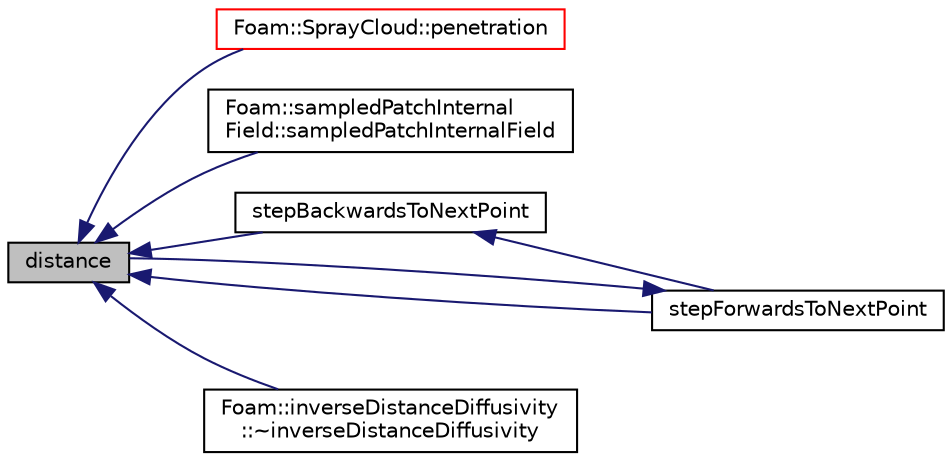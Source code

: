 digraph "distance"
{
  bgcolor="transparent";
  edge [fontname="Helvetica",fontsize="10",labelfontname="Helvetica",labelfontsize="10"];
  node [fontname="Helvetica",fontsize="10",shape=record];
  rankdir="LR";
  Node1 [label="distance",height=0.2,width=0.4,color="black", fillcolor="grey75", style="filled", fontcolor="black"];
  Node1 -> Node2 [dir="back",color="midnightblue",fontsize="10",style="solid",fontname="Helvetica"];
  Node2 [label="Foam::SprayCloud::penetration",height=0.2,width=0.4,color="red",URL="$a02481.html#aa8e8605f7454fbb76092407fb1906597",tooltip="Penetration for fraction [0-1] of the current total mass. "];
  Node1 -> Node3 [dir="back",color="midnightblue",fontsize="10",style="solid",fontname="Helvetica"];
  Node3 [label="Foam::sampledPatchInternal\lField::sampledPatchInternalField",height=0.2,width=0.4,color="black",URL="$a02291.html#a3aee63f01712c7a45299253ce06e5b1d",tooltip="Construct from dictionary. "];
  Node1 -> Node4 [dir="back",color="midnightblue",fontsize="10",style="solid",fontname="Helvetica"];
  Node4 [label="stepBackwardsToNextPoint",height=0.2,width=0.4,color="black",URL="$a10974.html#a370957775203c2fb236711441d778273"];
  Node4 -> Node5 [dir="back",color="midnightblue",fontsize="10",style="solid",fontname="Helvetica"];
  Node5 [label="stepForwardsToNextPoint",height=0.2,width=0.4,color="black",URL="$a10974.html#af4d31a25cf140f175475f9115eba0c96"];
  Node5 -> Node1 [dir="back",color="midnightblue",fontsize="10",style="solid",fontname="Helvetica"];
  Node1 -> Node5 [dir="back",color="midnightblue",fontsize="10",style="solid",fontname="Helvetica"];
  Node1 -> Node6 [dir="back",color="midnightblue",fontsize="10",style="solid",fontname="Helvetica"];
  Node6 [label="Foam::inverseDistanceDiffusivity\l::~inverseDistanceDiffusivity",height=0.2,width=0.4,color="black",URL="$a01186.html#aaa8429e8a747765108bf6f3704df2816",tooltip="Destructor. "];
}
